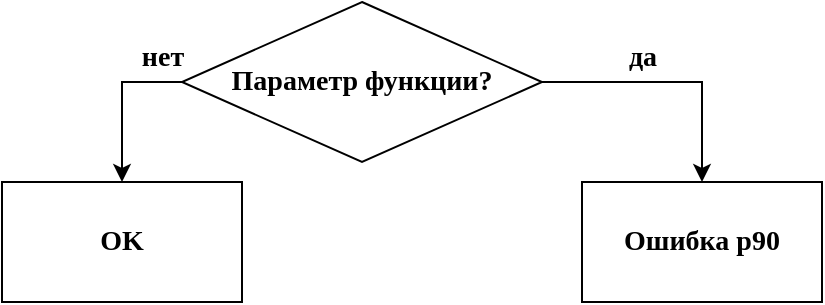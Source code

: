 <mxfile version="10.6.9" type="device"><diagram id="NNP1wuPMsDcuIXAYP004" name="Page-1"><mxGraphModel dx="1360" dy="762" grid="1" gridSize="10" guides="1" tooltips="1" connect="1" arrows="1" fold="1" page="1" pageScale="1" pageWidth="827" pageHeight="1169" math="0" shadow="0"><root><mxCell id="0"/><mxCell id="1" parent="0"/><mxCell id="y2ZI_nW9qVkKiNgpRveW-28" value="" style="edgeStyle=orthogonalEdgeStyle;rounded=0;orthogonalLoop=1;jettySize=auto;html=1;fontFamily=Verdana;fontSize=14;align=center;fontStyle=1" parent="1" source="y2ZI_nW9qVkKiNgpRveW-26" target="QclQVQakLw92h5dagRdP-6" edge="1"><mxGeometry relative="1" as="geometry"><mxPoint x="560" y="150" as="targetPoint"/></mxGeometry></mxCell><mxCell id="QclQVQakLw92h5dagRdP-8" value="" style="edgeStyle=orthogonalEdgeStyle;rounded=0;orthogonalLoop=1;jettySize=auto;html=1;exitX=0;exitY=0.5;exitDx=0;exitDy=0;fontFamily=Verdana;fontStyle=1;fontSize=14;" edge="1" parent="1" source="y2ZI_nW9qVkKiNgpRveW-26" target="QclQVQakLw92h5dagRdP-9"><mxGeometry relative="1" as="geometry"><mxPoint x="250" y="150" as="targetPoint"/><Array as="points"><mxPoint x="250" y="100"/></Array></mxGeometry></mxCell><mxCell id="y2ZI_nW9qVkKiNgpRveW-26" value="&lt;div style=&quot;text-align: center ; font-size: 14px&quot;&gt;Параметр функции?&lt;/div&gt;" style="rhombus;whiteSpace=wrap;html=1;fillColor=none;gradientColor=none;fontFamily=Verdana;fontSize=14;align=center;fontStyle=1" parent="1" vertex="1"><mxGeometry x="280" y="60" width="180" height="80" as="geometry"/></mxCell><mxCell id="y2ZI_nW9qVkKiNgpRveW-30" value="да" style="text;html=1;resizable=0;points=[];autosize=1;align=center;verticalAlign=top;spacingTop=-4;fontSize=14;fontFamily=Verdana;fontStyle=1" parent="1" vertex="1"><mxGeometry x="495" y="77" width="30" height="20" as="geometry"/></mxCell><mxCell id="y2ZI_nW9qVkKiNgpRveW-39" value="нет" style="text;html=1;resizable=0;points=[];autosize=1;align=center;verticalAlign=top;spacingTop=-4;fontSize=14;fontFamily=Verdana;fontStyle=1" parent="1" vertex="1"><mxGeometry x="250" y="77" width="40" height="20" as="geometry"/></mxCell><mxCell id="QclQVQakLw92h5dagRdP-6" value="Ошибка p90&lt;br&gt;" style="rounded=0;whiteSpace=wrap;html=1;fontFamily=Verdana;fontStyle=1;fontSize=14;" vertex="1" parent="1"><mxGeometry x="480" y="150" width="120" height="60" as="geometry"/></mxCell><mxCell id="QclQVQakLw92h5dagRdP-9" value="OK" style="rounded=0;whiteSpace=wrap;html=1;fontFamily=Verdana;fontStyle=1;fontSize=14;" vertex="1" parent="1"><mxGeometry x="190" y="150" width="120" height="60" as="geometry"/></mxCell></root></mxGraphModel></diagram></mxfile>
